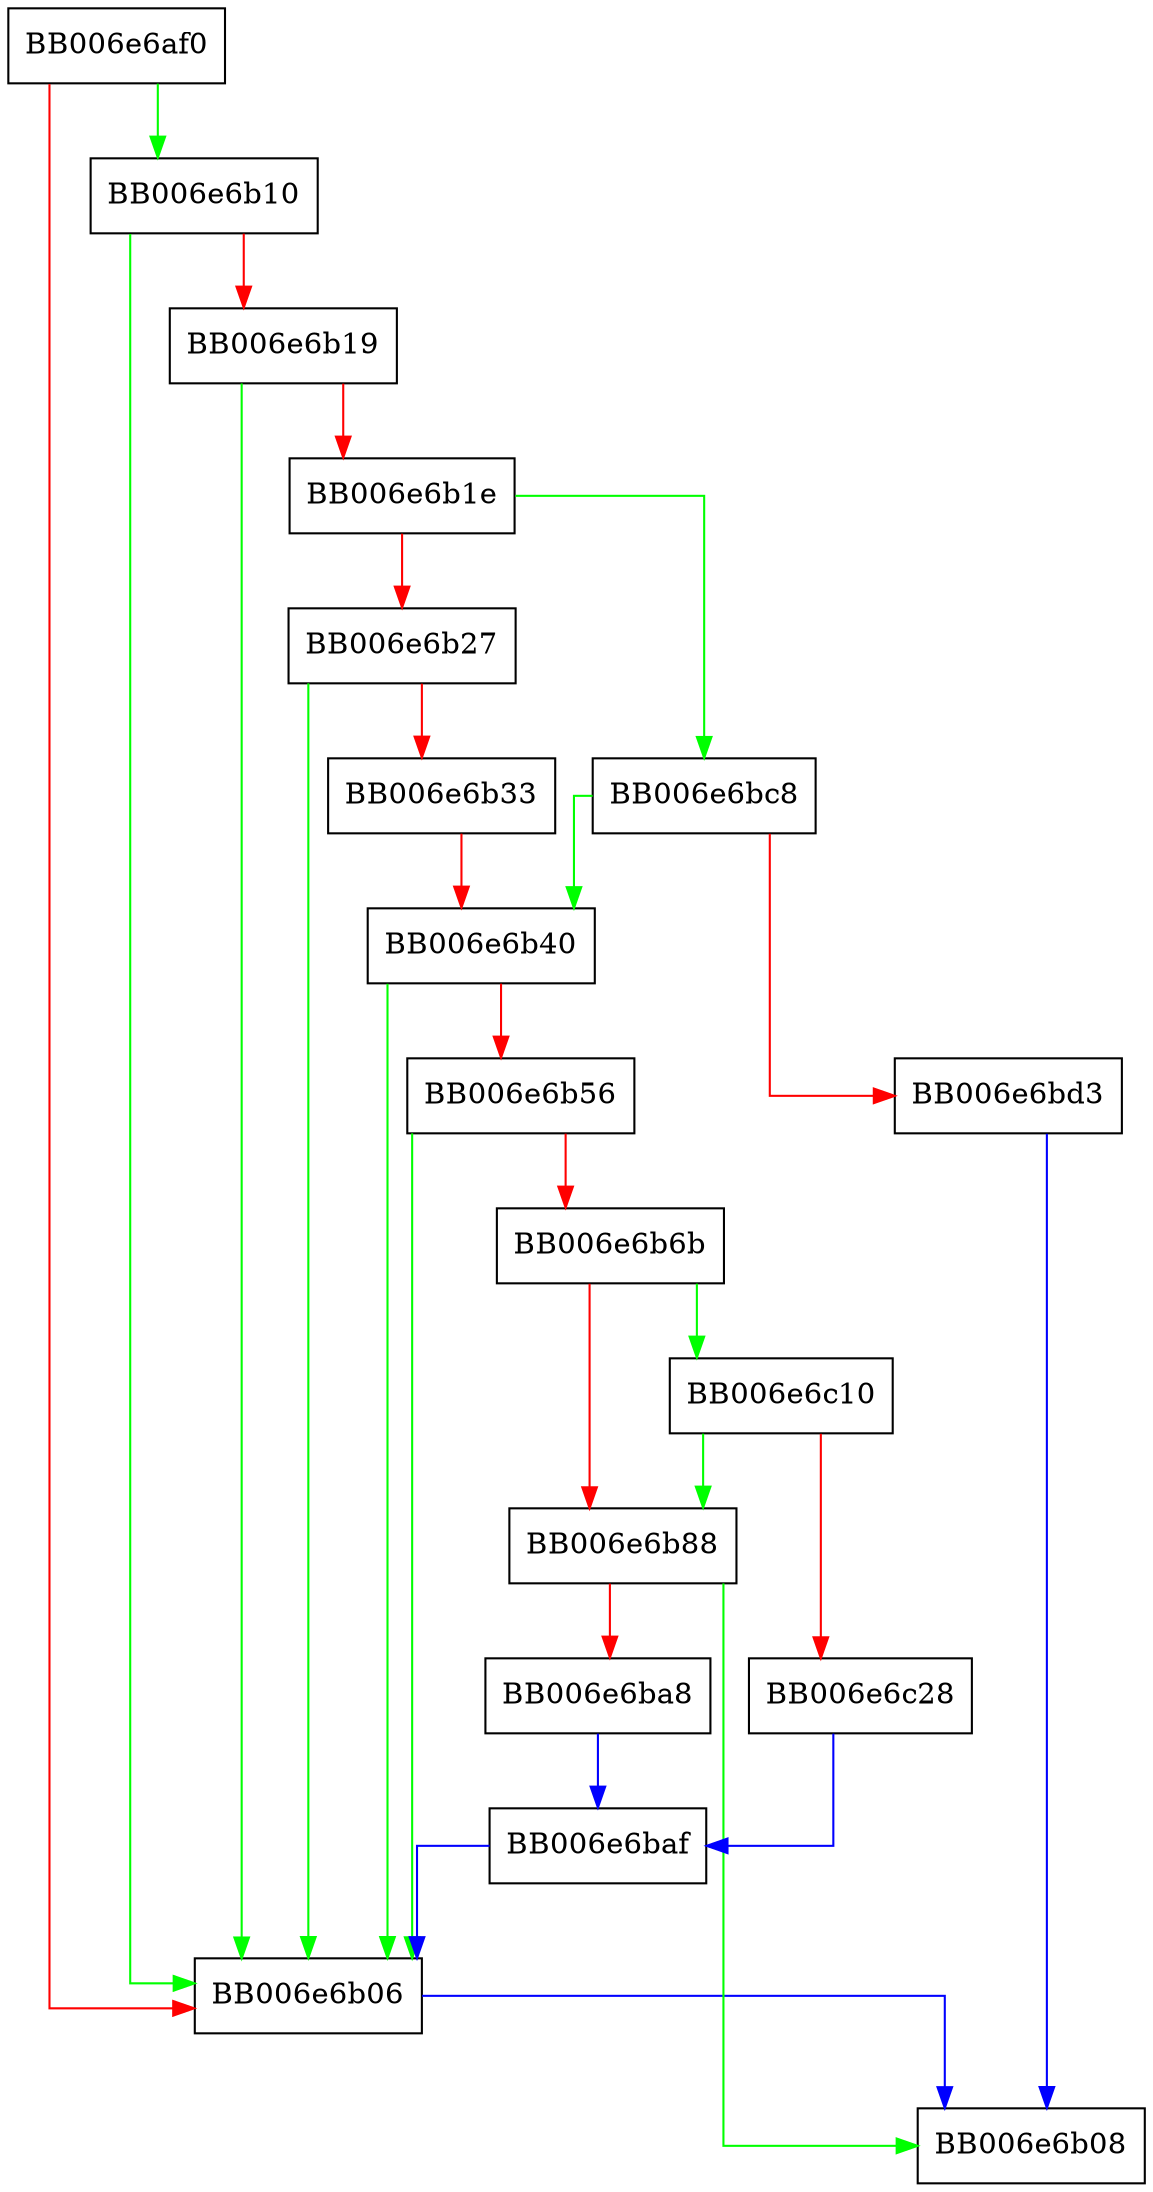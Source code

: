 digraph dsa_sha1_sign_message_init {
  node [shape="box"];
  graph [splines=ortho];
  BB006e6af0 -> BB006e6b10 [color="green"];
  BB006e6af0 -> BB006e6b06 [color="red"];
  BB006e6b06 -> BB006e6b08 [color="blue"];
  BB006e6b10 -> BB006e6b06 [color="green"];
  BB006e6b10 -> BB006e6b19 [color="red"];
  BB006e6b19 -> BB006e6b06 [color="green"];
  BB006e6b19 -> BB006e6b1e [color="red"];
  BB006e6b1e -> BB006e6bc8 [color="green"];
  BB006e6b1e -> BB006e6b27 [color="red"];
  BB006e6b27 -> BB006e6b06 [color="green"];
  BB006e6b27 -> BB006e6b33 [color="red"];
  BB006e6b33 -> BB006e6b40 [color="red"];
  BB006e6b40 -> BB006e6b06 [color="green"];
  BB006e6b40 -> BB006e6b56 [color="red"];
  BB006e6b56 -> BB006e6b06 [color="green"];
  BB006e6b56 -> BB006e6b6b [color="red"];
  BB006e6b6b -> BB006e6c10 [color="green"];
  BB006e6b6b -> BB006e6b88 [color="red"];
  BB006e6b88 -> BB006e6b08 [color="green"];
  BB006e6b88 -> BB006e6ba8 [color="red"];
  BB006e6ba8 -> BB006e6baf [color="blue"];
  BB006e6baf -> BB006e6b06 [color="blue"];
  BB006e6bc8 -> BB006e6b40 [color="green"];
  BB006e6bc8 -> BB006e6bd3 [color="red"];
  BB006e6bd3 -> BB006e6b08 [color="blue"];
  BB006e6c10 -> BB006e6b88 [color="green"];
  BB006e6c10 -> BB006e6c28 [color="red"];
  BB006e6c28 -> BB006e6baf [color="blue"];
}